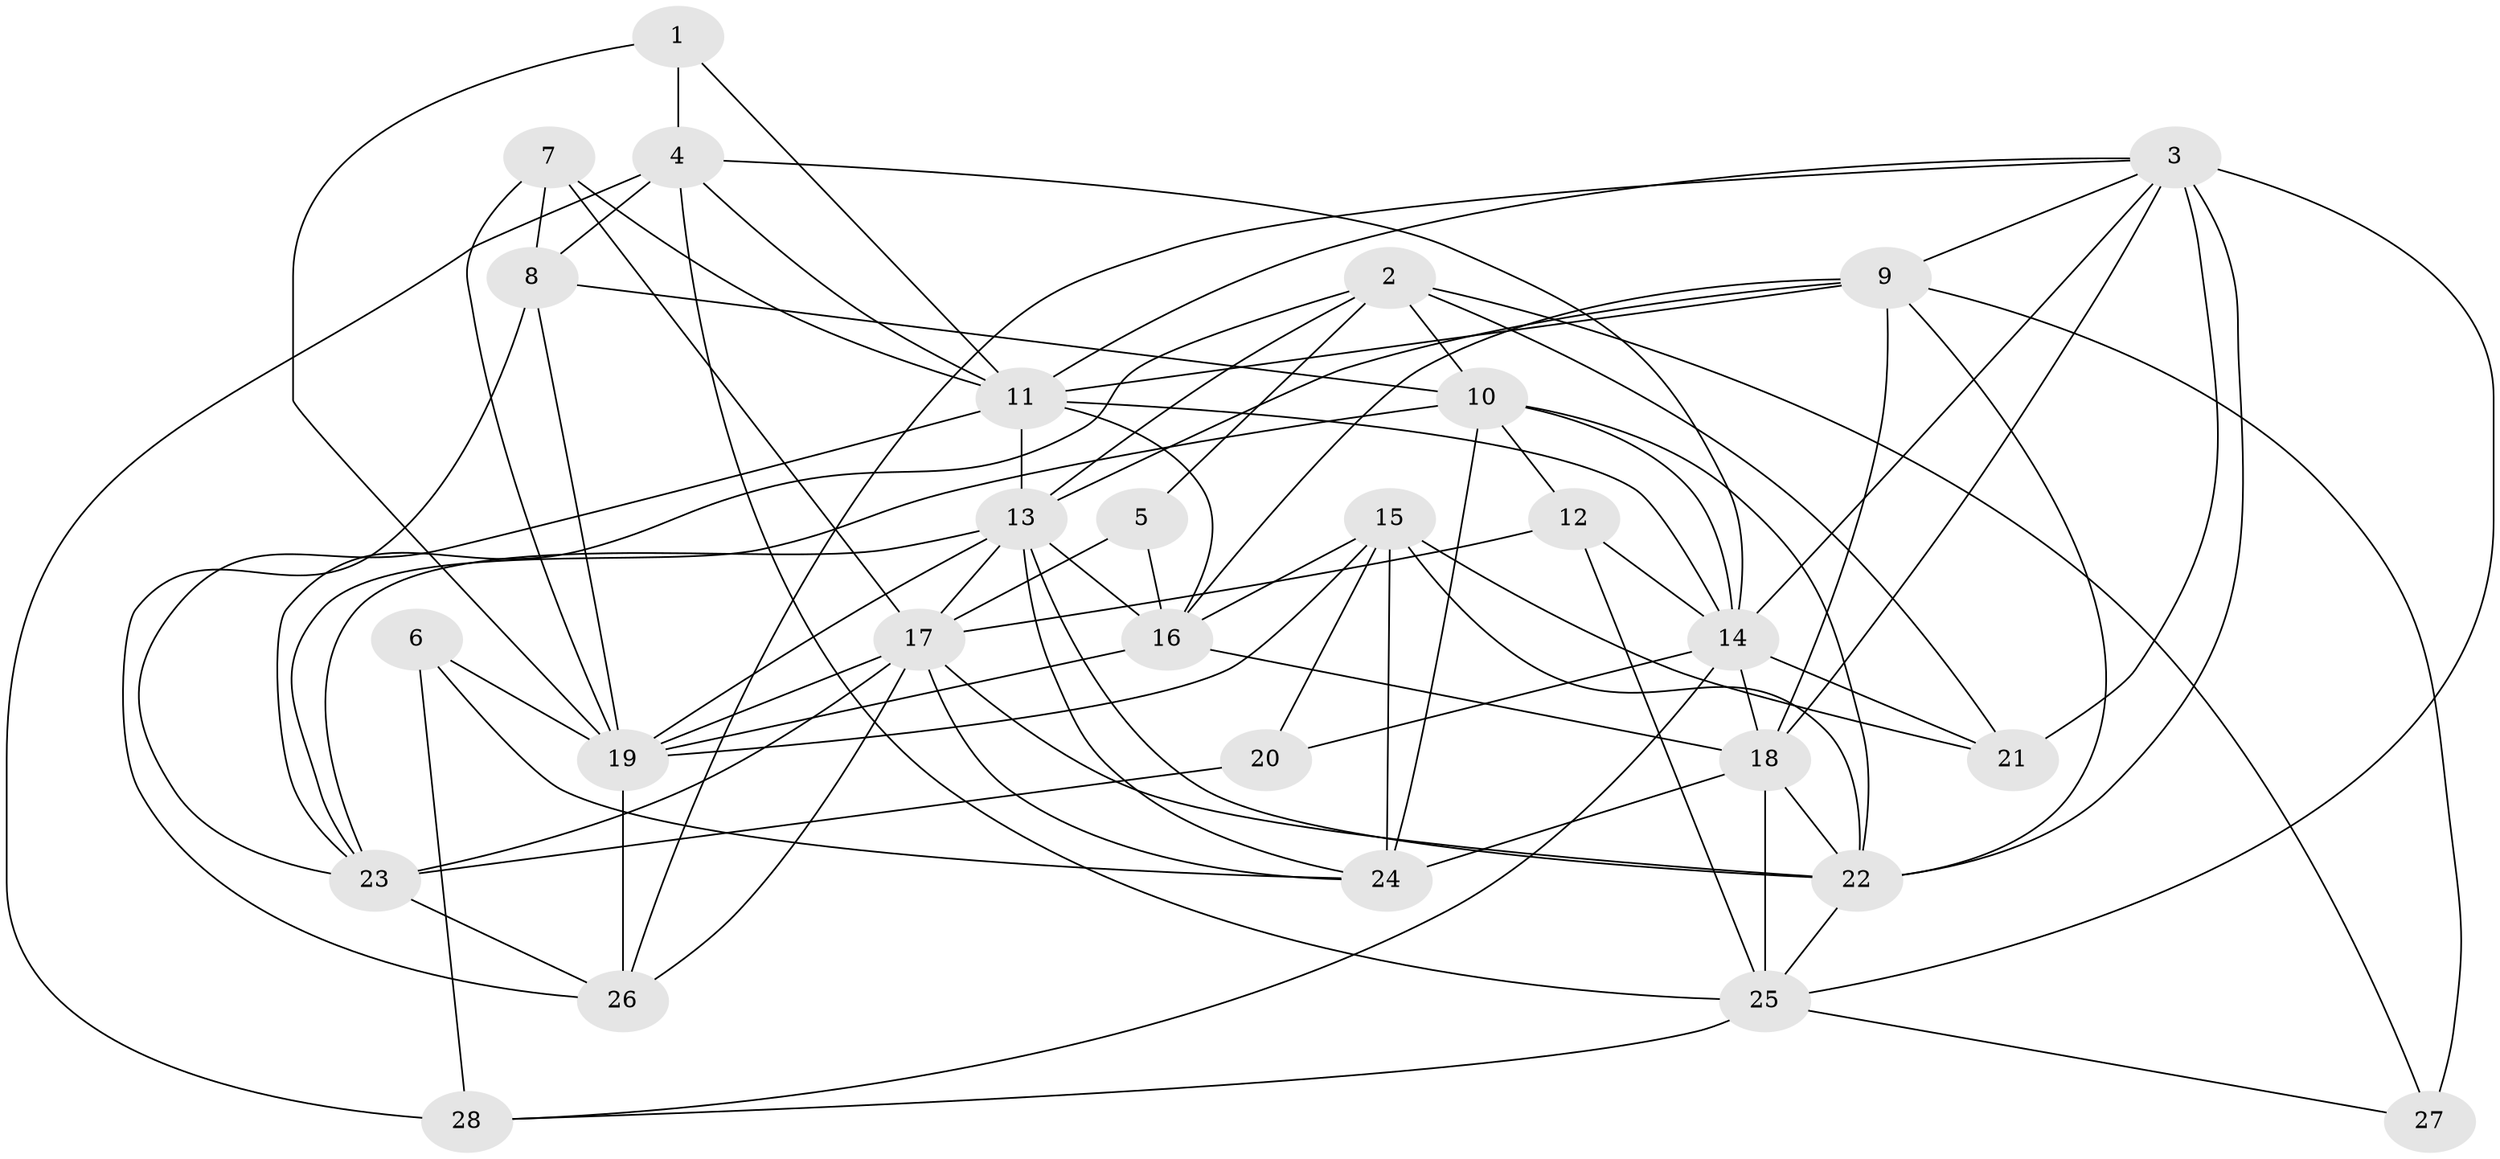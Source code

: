 // original degree distribution, {4: 0.27380952380952384, 3: 0.2976190476190476, 5: 0.20238095238095238, 7: 0.023809523809523808, 6: 0.10714285714285714, 2: 0.09523809523809523}
// Generated by graph-tools (version 1.1) at 2025/37/03/04/25 23:37:14]
// undirected, 28 vertices, 84 edges
graph export_dot {
  node [color=gray90,style=filled];
  1;
  2;
  3;
  4;
  5;
  6;
  7;
  8;
  9;
  10;
  11;
  12;
  13;
  14;
  15;
  16;
  17;
  18;
  19;
  20;
  21;
  22;
  23;
  24;
  25;
  26;
  27;
  28;
  1 -- 4 [weight=1.0];
  1 -- 11 [weight=1.0];
  1 -- 19 [weight=1.0];
  2 -- 5 [weight=1.0];
  2 -- 10 [weight=1.0];
  2 -- 13 [weight=1.0];
  2 -- 21 [weight=1.0];
  2 -- 23 [weight=1.0];
  2 -- 27 [weight=1.0];
  3 -- 9 [weight=1.0];
  3 -- 11 [weight=1.0];
  3 -- 14 [weight=1.0];
  3 -- 18 [weight=1.0];
  3 -- 21 [weight=1.0];
  3 -- 22 [weight=1.0];
  3 -- 25 [weight=2.0];
  3 -- 26 [weight=1.0];
  4 -- 8 [weight=1.0];
  4 -- 11 [weight=1.0];
  4 -- 14 [weight=1.0];
  4 -- 25 [weight=1.0];
  4 -- 28 [weight=2.0];
  5 -- 16 [weight=2.0];
  5 -- 17 [weight=1.0];
  6 -- 19 [weight=1.0];
  6 -- 24 [weight=1.0];
  6 -- 28 [weight=2.0];
  7 -- 8 [weight=1.0];
  7 -- 11 [weight=1.0];
  7 -- 17 [weight=1.0];
  7 -- 19 [weight=1.0];
  8 -- 10 [weight=1.0];
  8 -- 19 [weight=3.0];
  8 -- 26 [weight=1.0];
  9 -- 11 [weight=3.0];
  9 -- 13 [weight=1.0];
  9 -- 16 [weight=1.0];
  9 -- 18 [weight=1.0];
  9 -- 22 [weight=1.0];
  9 -- 27 [weight=1.0];
  10 -- 12 [weight=1.0];
  10 -- 14 [weight=1.0];
  10 -- 22 [weight=2.0];
  10 -- 23 [weight=1.0];
  10 -- 24 [weight=2.0];
  11 -- 13 [weight=2.0];
  11 -- 14 [weight=1.0];
  11 -- 16 [weight=1.0];
  11 -- 23 [weight=1.0];
  12 -- 14 [weight=1.0];
  12 -- 17 [weight=3.0];
  12 -- 25 [weight=2.0];
  13 -- 16 [weight=1.0];
  13 -- 17 [weight=1.0];
  13 -- 19 [weight=1.0];
  13 -- 22 [weight=1.0];
  13 -- 23 [weight=1.0];
  13 -- 24 [weight=1.0];
  14 -- 18 [weight=1.0];
  14 -- 20 [weight=1.0];
  14 -- 21 [weight=1.0];
  14 -- 28 [weight=2.0];
  15 -- 16 [weight=1.0];
  15 -- 19 [weight=2.0];
  15 -- 20 [weight=1.0];
  15 -- 21 [weight=1.0];
  15 -- 22 [weight=1.0];
  15 -- 24 [weight=1.0];
  16 -- 18 [weight=1.0];
  16 -- 19 [weight=1.0];
  17 -- 19 [weight=1.0];
  17 -- 22 [weight=1.0];
  17 -- 23 [weight=3.0];
  17 -- 24 [weight=1.0];
  17 -- 26 [weight=1.0];
  18 -- 22 [weight=1.0];
  18 -- 24 [weight=1.0];
  18 -- 25 [weight=1.0];
  19 -- 26 [weight=2.0];
  20 -- 23 [weight=2.0];
  22 -- 25 [weight=1.0];
  23 -- 26 [weight=1.0];
  25 -- 27 [weight=1.0];
  25 -- 28 [weight=1.0];
}
